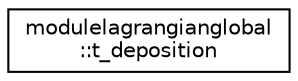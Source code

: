digraph "Graphical Class Hierarchy"
{
 // LATEX_PDF_SIZE
  edge [fontname="Helvetica",fontsize="10",labelfontname="Helvetica",labelfontsize="10"];
  node [fontname="Helvetica",fontsize="10",shape=record];
  rankdir="LR";
  Node0 [label="modulelagrangianglobal\l::t_deposition",height=0.2,width=0.4,color="black", fillcolor="white", style="filled",URL="$structmodulelagrangianglobal_1_1t__deposition.html",tooltip=" "];
}
